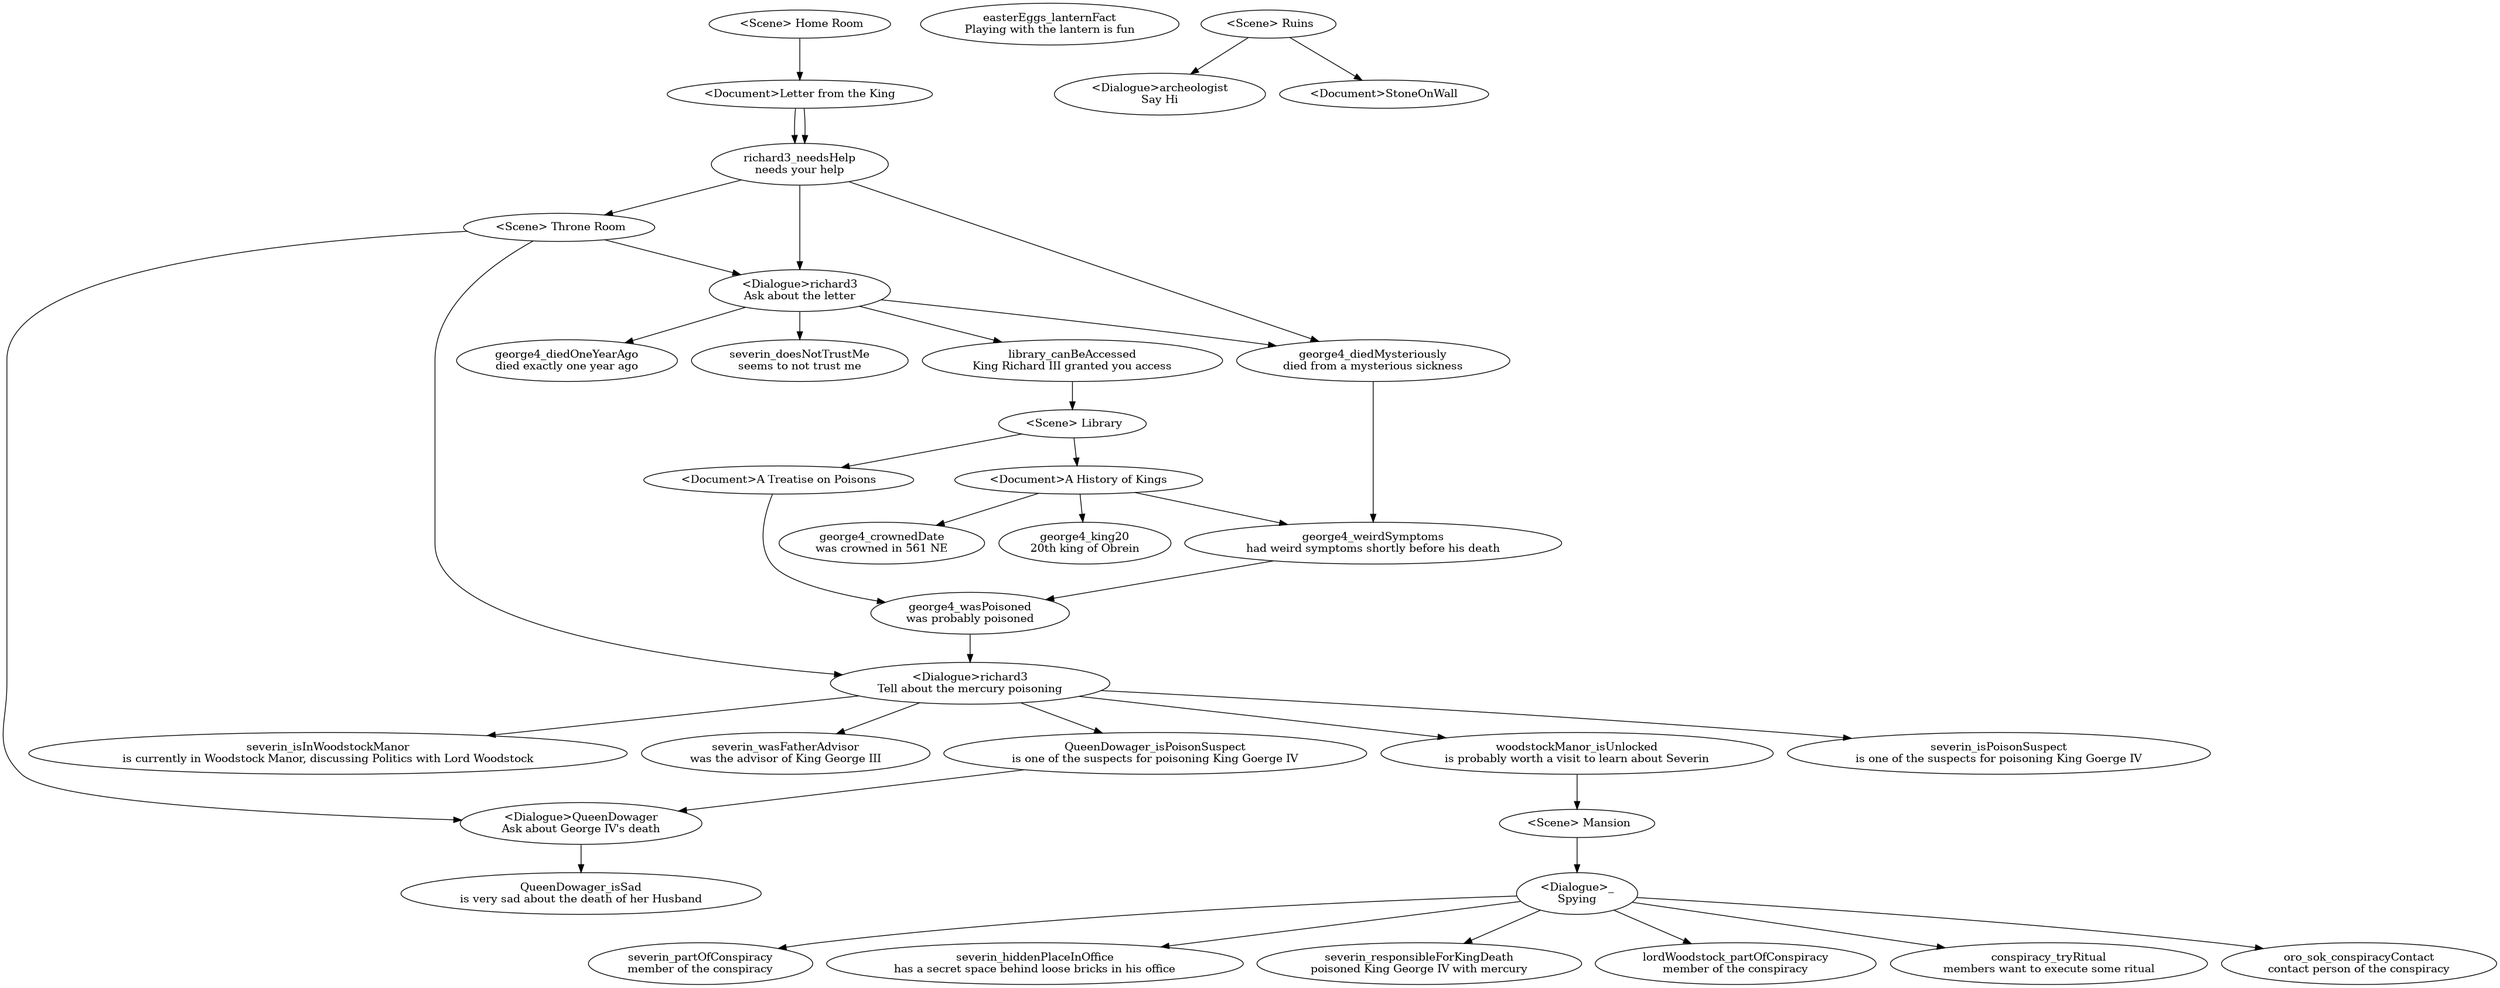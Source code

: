 @startuml
digraph facts {

richard3_needsHelp [label ="richard3_needsHelp\nneeds your help"]
george4_diedMysteriously [label ="george4_diedMysteriously\ndied from a mysterious sickness"]
george4_weirdSymptoms [label ="george4_weirdSymptoms\nhad weird symptoms shortly before his death"]
george4_wasPoisoned [label ="george4_wasPoisoned\nwas probably poisoned"]
george4_diedOneYearAgo [label ="george4_diedOneYearAgo\ndied exactly one year ago"]
george4_king20 [label ="george4_king20\n20th king of Obrein"]
george4_crownedDate [label ="george4_crownedDate\nwas crowned in 561 NE"]
severin_wasFatherAdvisor [label ="severin_wasFatherAdvisor\nwas the advisor of King George III"]
severin_isPoisonSuspect [label ="severin_isPoisonSuspect\nis one of the suspects for poisoning King Goerge IV"]
severin_isInWoodstockManor [label ="severin_isInWoodstockManor\nis currently in Woodstock Manor, discussing Politics with Lord Woodstock"]
severin_doesNotTrustMe [label ="severin_doesNotTrustMe\nseems to not trust me"]
severin_partOfConspiracy [label ="severin_partOfConspiracy\nmember of the conspiracy"]
severin_hiddenPlaceInOffice [label ="severin_hiddenPlaceInOffice\nhas a secret space behind loose bricks in his office"]
severin_responsibleForKingDeath [label ="severin_responsibleForKingDeath\npoisoned King George IV with mercury"]
library_canBeAccessed [label ="library_canBeAccessed\nKing Richard III granted you access"]
easterEggs_lanternFact [label ="easterEggs_lanternFact\nPlaying with the lantern is fun"]
lordWoodstock_partOfConspiracy [label ="lordWoodstock_partOfConspiracy\nmember of the conspiracy"]
QueenDowager_isPoisonSuspect [label ="QueenDowager_isPoisonSuspect\nis one of the suspects for poisoning King Goerge IV"]
QueenDowager_isSad [label ="QueenDowager_isSad\nis very sad about the death of her Husband"]
woodstockManor_isUnlocked [label ="woodstockManor_isUnlocked\nis probably worth a visit to learn about Severin"]
conspiracy_tryRitual [label ="conspiracy_tryRitual\nmembers want to execute some ritual"]
oro_sok_conspiracyContact [label ="oro_sok_conspiracyContact\ncontact person of the conspiracy"]

richard3_needsHelp -> george4_diedMysteriously
george4_diedMysteriously -> george4_weirdSymptoms
george4_weirdSymptoms -> george4_wasPoisoned

Throne_Room [label = " <Scene> Throne Room"]
richard3_needsHelp -> Throne_Room
Library [label = " <Scene> Library"]
library_canBeAccessed -> Library
Home_Room [label = " <Scene> Home Room"]
Ruins [label = " <Scene> Ruins"]
Mansion [label = " <Scene> Mansion"]
woodstockManor_isUnlocked -> Mansion

Throne_Room -> richard3_Tell_about_the_mercury_poisoning
richard3_Tell_about_the_mercury_poisoning [label ="<Dialogue>richard3\nTell about the mercury poisoning"]
george4_wasPoisoned -> richard3_Tell_about_the_mercury_poisoning
richard3_Tell_about_the_mercury_poisoning -> severin_isPoisonSuspect
richard3_Tell_about_the_mercury_poisoning -> QueenDowager_isPoisonSuspect
richard3_Tell_about_the_mercury_poisoning -> severin_wasFatherAdvisor
richard3_Tell_about_the_mercury_poisoning -> woodstockManor_isUnlocked
richard3_Tell_about_the_mercury_poisoning -> severin_isInWoodstockManor
Throne_Room -> richard3_Ask_about_the_letter
richard3_Ask_about_the_letter [label ="<Dialogue>richard3\nAsk about the letter"]
richard3_needsHelp -> richard3_Ask_about_the_letter
richard3_Ask_about_the_letter -> george4_diedOneYearAgo
richard3_Ask_about_the_letter -> george4_diedMysteriously
richard3_Ask_about_the_letter -> library_canBeAccessed
richard3_Ask_about_the_letter -> severin_doesNotTrustMe
Throne_Room -> QueenDowager_Ask_about_George_IV_s_death
QueenDowager_Ask_about_George_IV_s_death [label ="<Dialogue>QueenDowager\nAsk about George IV's death"]
QueenDowager_isPoisonSuspect -> QueenDowager_Ask_about_George_IV_s_death
QueenDowager_Ask_about_George_IV_s_death -> QueenDowager_isSad
Library -> A_History_of_Kings
A_History_of_Kings [label ="<Document>A History of Kings"]
A_History_of_Kings -> george4_king20
A_History_of_Kings -> george4_crownedDate
A_History_of_Kings -> george4_weirdSymptoms
Library -> A_Treatise_on_Poisons
A_Treatise_on_Poisons [label ="<Document>A Treatise on Poisons"]
A_Treatise_on_Poisons -> george4_wasPoisoned
Home_Room -> Letter_from_the_King
Letter_from_the_King [label ="<Document>Letter from the King"]
Letter_from_the_King -> richard3_needsHelp
Letter_from_the_King -> richard3_needsHelp
Ruins -> archeologist_Say_Hi
archeologist_Say_Hi [label ="<Dialogue>archeologist\nSay Hi"]
Ruins -> StoneOnWall
StoneOnWall [label ="<Document>StoneOnWall"]
Mansion -> __Spying
__Spying [label ="<Dialogue>_\nSpying"]
__Spying -> severin_responsibleForKingDeath
__Spying -> severin_hiddenPlaceInOffice
__Spying -> oro_sok_conspiracyContact
__Spying -> conspiracy_tryRitual
__Spying -> severin_partOfConspiracy
__Spying -> lordWoodstock_partOfConspiracy

}
@enduml